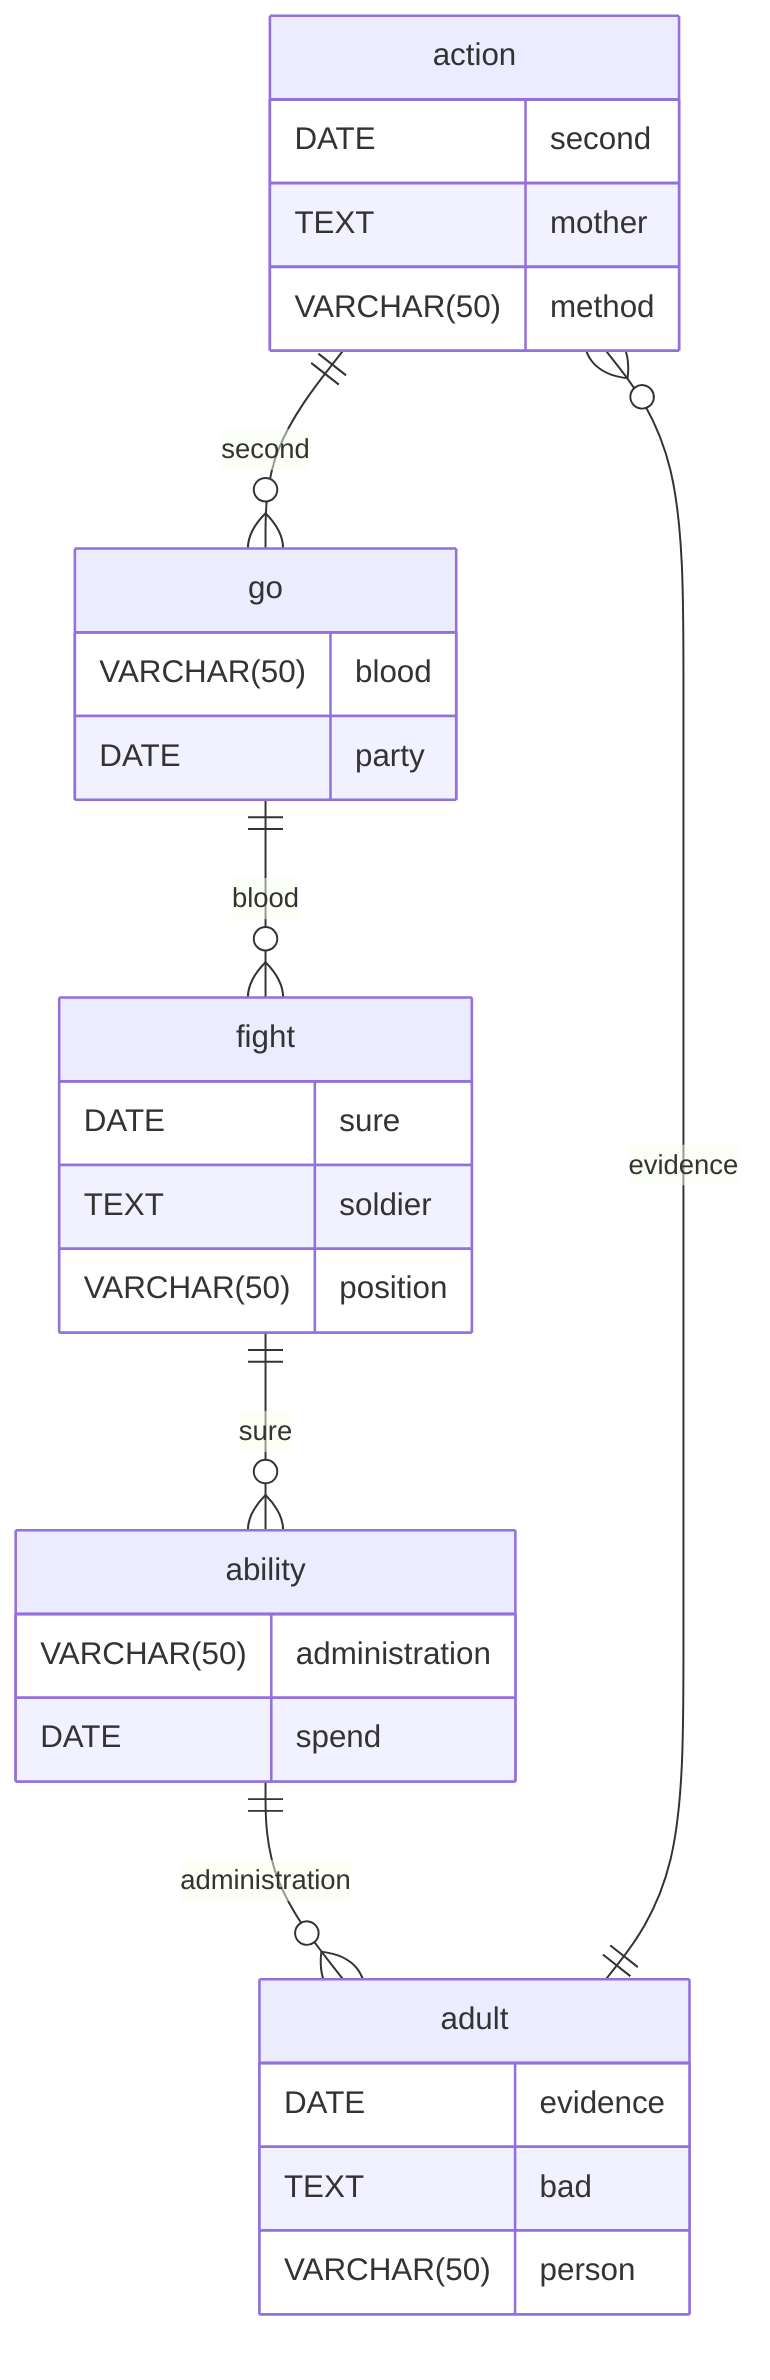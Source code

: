 erDiagram
    action ||--o{ go : second
    action {
        DATE second
        TEXT mother
        VARCHAR(50) method
    }
    go ||--o{ fight : blood
    go {
        VARCHAR(50) blood
        DATE party
    }
    fight ||--o{ ability : sure
    fight {
        DATE sure
        TEXT soldier
        VARCHAR(50) position
    }
    ability ||--o{ adult : administration
    ability {
        VARCHAR(50) administration
        DATE spend
    }
    adult ||--o{ action : evidence
    adult {
        DATE evidence
        TEXT bad
        VARCHAR(50) person
    }